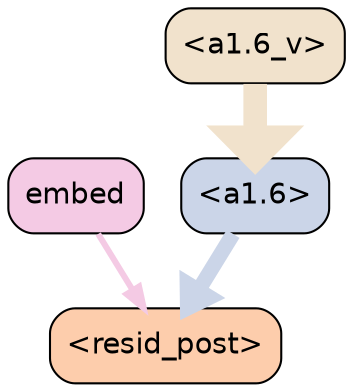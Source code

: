 strict digraph "" {
	graph [bgcolor=transparent,
		layout=dot,
		overlap=false,
		splines=true
	];
	"<a1.6>"	[color=black,
		fillcolor="#cbd5e8",
		fontname=Helvetica,
		shape=box,
		style="filled, rounded"];
	"<resid_post>"	[color=black,
		fillcolor="#fdcdac",
		fontname=Helvetica,
		shape=box,
		style="filled, rounded"];
	"<a1.6>" -> "<resid_post>"	[color="#cbd5e8",
		penwidth=7.245298147201538];
	embed	[color=black,
		fillcolor="#f4cae4",
		fontname=Helvetica,
		shape=box,
		style="filled, rounded"];
	embed -> "<resid_post>"	[color="#f4cae4",
		penwidth=2.896503448486328];
	"<a1.6_v>"	[color=black,
		fillcolor="#f1e2cc",
		fontname=Helvetica,
		shape=box,
		style="filled, rounded"];
	"<a1.6_v>" -> "<a1.6>"	[color="#f1e2cc",
		penwidth=11.330328941345215];
}
